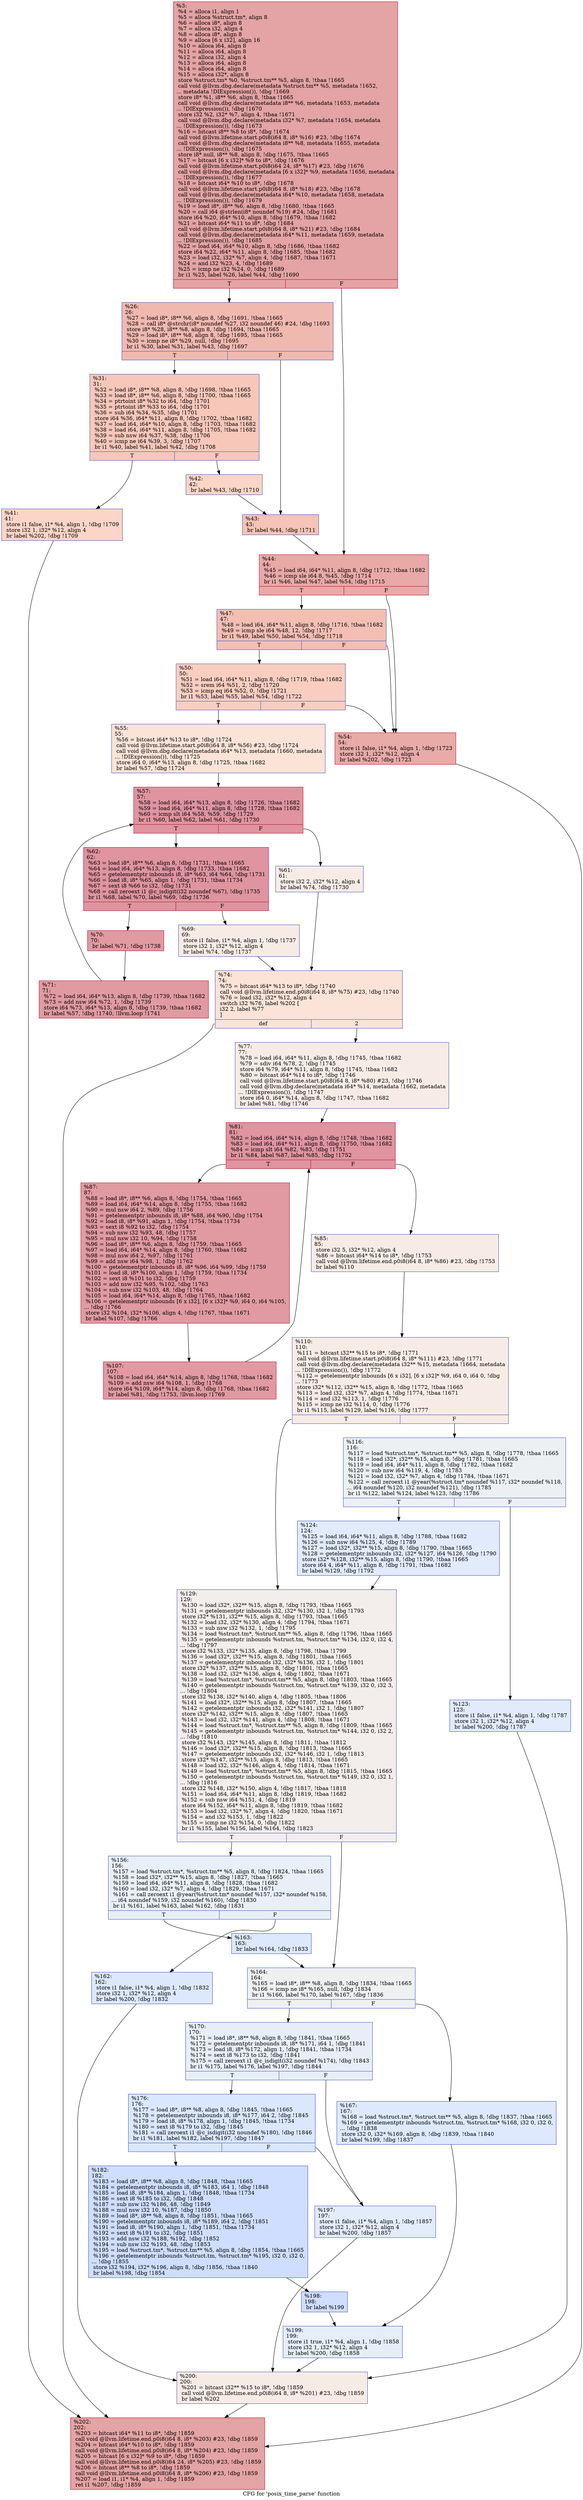 digraph "CFG for 'posix_time_parse' function" {
	label="CFG for 'posix_time_parse' function";

	Node0x178f350 [shape=record,color="#b70d28ff", style=filled, fillcolor="#c32e3170",label="{%3:\l  %4 = alloca i1, align 1\l  %5 = alloca %struct.tm*, align 8\l  %6 = alloca i8*, align 8\l  %7 = alloca i32, align 4\l  %8 = alloca i8*, align 8\l  %9 = alloca [6 x i32], align 16\l  %10 = alloca i64, align 8\l  %11 = alloca i64, align 8\l  %12 = alloca i32, align 4\l  %13 = alloca i64, align 8\l  %14 = alloca i64, align 8\l  %15 = alloca i32*, align 8\l  store %struct.tm* %0, %struct.tm** %5, align 8, !tbaa !1665\l  call void @llvm.dbg.declare(metadata %struct.tm** %5, metadata !1652,\l... metadata !DIExpression()), !dbg !1669\l  store i8* %1, i8** %6, align 8, !tbaa !1665\l  call void @llvm.dbg.declare(metadata i8** %6, metadata !1653, metadata\l... !DIExpression()), !dbg !1670\l  store i32 %2, i32* %7, align 4, !tbaa !1671\l  call void @llvm.dbg.declare(metadata i32* %7, metadata !1654, metadata\l... !DIExpression()), !dbg !1673\l  %16 = bitcast i8** %8 to i8*, !dbg !1674\l  call void @llvm.lifetime.start.p0i8(i64 8, i8* %16) #23, !dbg !1674\l  call void @llvm.dbg.declare(metadata i8** %8, metadata !1655, metadata\l... !DIExpression()), !dbg !1675\l  store i8* null, i8** %8, align 8, !dbg !1675, !tbaa !1665\l  %17 = bitcast [6 x i32]* %9 to i8*, !dbg !1676\l  call void @llvm.lifetime.start.p0i8(i64 24, i8* %17) #23, !dbg !1676\l  call void @llvm.dbg.declare(metadata [6 x i32]* %9, metadata !1656, metadata\l... !DIExpression()), !dbg !1677\l  %18 = bitcast i64* %10 to i8*, !dbg !1678\l  call void @llvm.lifetime.start.p0i8(i64 8, i8* %18) #23, !dbg !1678\l  call void @llvm.dbg.declare(metadata i64* %10, metadata !1658, metadata\l... !DIExpression()), !dbg !1679\l  %19 = load i8*, i8** %6, align 8, !dbg !1680, !tbaa !1665\l  %20 = call i64 @strlen(i8* noundef %19) #24, !dbg !1681\l  store i64 %20, i64* %10, align 8, !dbg !1679, !tbaa !1682\l  %21 = bitcast i64* %11 to i8*, !dbg !1684\l  call void @llvm.lifetime.start.p0i8(i64 8, i8* %21) #23, !dbg !1684\l  call void @llvm.dbg.declare(metadata i64* %11, metadata !1659, metadata\l... !DIExpression()), !dbg !1685\l  %22 = load i64, i64* %10, align 8, !dbg !1686, !tbaa !1682\l  store i64 %22, i64* %11, align 8, !dbg !1685, !tbaa !1682\l  %23 = load i32, i32* %7, align 4, !dbg !1687, !tbaa !1671\l  %24 = and i32 %23, 4, !dbg !1689\l  %25 = icmp ne i32 %24, 0, !dbg !1689\l  br i1 %25, label %26, label %44, !dbg !1690\l|{<s0>T|<s1>F}}"];
	Node0x178f350:s0 -> Node0x178f530;
	Node0x178f350:s1 -> Node0x178f6c0;
	Node0x178f530 [shape=record,color="#3d50c3ff", style=filled, fillcolor="#de614d70",label="{%26:\l26:                                               \l  %27 = load i8*, i8** %6, align 8, !dbg !1691, !tbaa !1665\l  %28 = call i8* @strchr(i8* noundef %27, i32 noundef 46) #24, !dbg !1693\l  store i8* %28, i8** %8, align 8, !dbg !1694, !tbaa !1665\l  %29 = load i8*, i8** %8, align 8, !dbg !1695, !tbaa !1665\l  %30 = icmp ne i8* %29, null, !dbg !1695\l  br i1 %30, label %31, label %43, !dbg !1697\l|{<s0>T|<s1>F}}"];
	Node0x178f530:s0 -> Node0x178f580;
	Node0x178f530:s1 -> Node0x178f670;
	Node0x178f580 [shape=record,color="#3d50c3ff", style=filled, fillcolor="#ec7f6370",label="{%31:\l31:                                               \l  %32 = load i8*, i8** %8, align 8, !dbg !1698, !tbaa !1665\l  %33 = load i8*, i8** %6, align 8, !dbg !1700, !tbaa !1665\l  %34 = ptrtoint i8* %32 to i64, !dbg !1701\l  %35 = ptrtoint i8* %33 to i64, !dbg !1701\l  %36 = sub i64 %34, %35, !dbg !1701\l  store i64 %36, i64* %11, align 8, !dbg !1702, !tbaa !1682\l  %37 = load i64, i64* %10, align 8, !dbg !1703, !tbaa !1682\l  %38 = load i64, i64* %11, align 8, !dbg !1705, !tbaa !1682\l  %39 = sub nsw i64 %37, %38, !dbg !1706\l  %40 = icmp ne i64 %39, 3, !dbg !1707\l  br i1 %40, label %41, label %42, !dbg !1708\l|{<s0>T|<s1>F}}"];
	Node0x178f580:s0 -> Node0x178f5d0;
	Node0x178f580:s1 -> Node0x178f620;
	Node0x178f5d0 [shape=record,color="#3d50c3ff", style=filled, fillcolor="#f5a08170",label="{%41:\l41:                                               \l  store i1 false, i1* %4, align 1, !dbg !1709\l  store i32 1, i32* %12, align 4\l  br label %202, !dbg !1709\l}"];
	Node0x178f5d0 -> Node0x1790160;
	Node0x178f620 [shape=record,color="#3d50c3ff", style=filled, fillcolor="#f5a08170",label="{%42:\l42:                                               \l  br label %43, !dbg !1710\l}"];
	Node0x178f620 -> Node0x178f670;
	Node0x178f670 [shape=record,color="#3d50c3ff", style=filled, fillcolor="#e8765c70",label="{%43:\l43:                                               \l  br label %44, !dbg !1711\l}"];
	Node0x178f670 -> Node0x178f6c0;
	Node0x178f6c0 [shape=record,color="#b70d28ff", style=filled, fillcolor="#ca3b3770",label="{%44:\l44:                                               \l  %45 = load i64, i64* %11, align 8, !dbg !1712, !tbaa !1682\l  %46 = icmp sle i64 8, %45, !dbg !1714\l  br i1 %46, label %47, label %54, !dbg !1715\l|{<s0>T|<s1>F}}"];
	Node0x178f6c0:s0 -> Node0x178f710;
	Node0x178f6c0:s1 -> Node0x178f7b0;
	Node0x178f710 [shape=record,color="#3d50c3ff", style=filled, fillcolor="#e36c5570",label="{%47:\l47:                                               \l  %48 = load i64, i64* %11, align 8, !dbg !1716, !tbaa !1682\l  %49 = icmp sle i64 %48, 12, !dbg !1717\l  br i1 %49, label %50, label %54, !dbg !1718\l|{<s0>T|<s1>F}}"];
	Node0x178f710:s0 -> Node0x178f760;
	Node0x178f710:s1 -> Node0x178f7b0;
	Node0x178f760 [shape=record,color="#3d50c3ff", style=filled, fillcolor="#f2907270",label="{%50:\l50:                                               \l  %51 = load i64, i64* %11, align 8, !dbg !1719, !tbaa !1682\l  %52 = srem i64 %51, 2, !dbg !1720\l  %53 = icmp eq i64 %52, 0, !dbg !1721\l  br i1 %53, label %55, label %54, !dbg !1722\l|{<s0>T|<s1>F}}"];
	Node0x178f760:s0 -> Node0x178f800;
	Node0x178f760:s1 -> Node0x178f7b0;
	Node0x178f7b0 [shape=record,color="#b70d28ff", style=filled, fillcolor="#cc403a70",label="{%54:\l54:                                               \l  store i1 false, i1* %4, align 1, !dbg !1723\l  store i32 1, i32* %12, align 4\l  br label %202, !dbg !1723\l}"];
	Node0x178f7b0 -> Node0x1790160;
	Node0x178f800 [shape=record,color="#3d50c3ff", style=filled, fillcolor="#f6bfa670",label="{%55:\l55:                                               \l  %56 = bitcast i64* %13 to i8*, !dbg !1724\l  call void @llvm.lifetime.start.p0i8(i64 8, i8* %56) #23, !dbg !1724\l  call void @llvm.dbg.declare(metadata i64* %13, metadata !1660, metadata\l... !DIExpression()), !dbg !1725\l  store i64 0, i64* %13, align 8, !dbg !1725, !tbaa !1682\l  br label %57, !dbg !1724\l}"];
	Node0x178f800 -> Node0x178f850;
	Node0x178f850 [shape=record,color="#b70d28ff", style=filled, fillcolor="#b70d2870",label="{%57:\l57:                                               \l  %58 = load i64, i64* %13, align 8, !dbg !1726, !tbaa !1682\l  %59 = load i64, i64* %11, align 8, !dbg !1728, !tbaa !1682\l  %60 = icmp slt i64 %58, %59, !dbg !1729\l  br i1 %60, label %62, label %61, !dbg !1730\l|{<s0>T|<s1>F}}"];
	Node0x178f850:s0 -> Node0x178f8f0;
	Node0x178f850:s1 -> Node0x178f8a0;
	Node0x178f8a0 [shape=record,color="#3d50c3ff", style=filled, fillcolor="#ecd3c570",label="{%61:\l61:                                               \l  store i32 2, i32* %12, align 4\l  br label %74, !dbg !1730\l}"];
	Node0x178f8a0 -> Node0x178fa30;
	Node0x178f8f0 [shape=record,color="#b70d28ff", style=filled, fillcolor="#b70d2870",label="{%62:\l62:                                               \l  %63 = load i8*, i8** %6, align 8, !dbg !1731, !tbaa !1665\l  %64 = load i64, i64* %13, align 8, !dbg !1733, !tbaa !1682\l  %65 = getelementptr inbounds i8, i8* %63, i64 %64, !dbg !1731\l  %66 = load i8, i8* %65, align 1, !dbg !1731, !tbaa !1734\l  %67 = sext i8 %66 to i32, !dbg !1731\l  %68 = call zeroext i1 @c_isdigit(i32 noundef %67), !dbg !1735\l  br i1 %68, label %70, label %69, !dbg !1736\l|{<s0>T|<s1>F}}"];
	Node0x178f8f0:s0 -> Node0x178f990;
	Node0x178f8f0:s1 -> Node0x178f940;
	Node0x178f940 [shape=record,color="#3d50c3ff", style=filled, fillcolor="#ecd3c570",label="{%69:\l69:                                               \l  store i1 false, i1* %4, align 1, !dbg !1737\l  store i32 1, i32* %12, align 4\l  br label %74, !dbg !1737\l}"];
	Node0x178f940 -> Node0x178fa30;
	Node0x178f990 [shape=record,color="#b70d28ff", style=filled, fillcolor="#bb1b2c70",label="{%70:\l70:                                               \l  br label %71, !dbg !1738\l}"];
	Node0x178f990 -> Node0x178f9e0;
	Node0x178f9e0 [shape=record,color="#b70d28ff", style=filled, fillcolor="#bb1b2c70",label="{%71:\l71:                                               \l  %72 = load i64, i64* %13, align 8, !dbg !1739, !tbaa !1682\l  %73 = add nsw i64 %72, 1, !dbg !1739\l  store i64 %73, i64* %13, align 8, !dbg !1739, !tbaa !1682\l  br label %57, !dbg !1740, !llvm.loop !1741\l}"];
	Node0x178f9e0 -> Node0x178f850;
	Node0x178fa30 [shape=record,color="#3d50c3ff", style=filled, fillcolor="#f6bfa670",label="{%74:\l74:                                               \l  %75 = bitcast i64* %13 to i8*, !dbg !1740\l  call void @llvm.lifetime.end.p0i8(i64 8, i8* %75) #23, !dbg !1740\l  %76 = load i32, i32* %12, align 4\l  switch i32 %76, label %202 [\l    i32 2, label %77\l  ]\l|{<s0>def|<s1>2}}"];
	Node0x178fa30:s0 -> Node0x1790160;
	Node0x178fa30:s1 -> Node0x178fa80;
	Node0x178fa80 [shape=record,color="#3d50c3ff", style=filled, fillcolor="#ecd3c570",label="{%77:\l77:                                               \l  %78 = load i64, i64* %11, align 8, !dbg !1745, !tbaa !1682\l  %79 = sdiv i64 %78, 2, !dbg !1745\l  store i64 %79, i64* %11, align 8, !dbg !1745, !tbaa !1682\l  %80 = bitcast i64* %14 to i8*, !dbg !1746\l  call void @llvm.lifetime.start.p0i8(i64 8, i8* %80) #23, !dbg !1746\l  call void @llvm.dbg.declare(metadata i64* %14, metadata !1662, metadata\l... !DIExpression()), !dbg !1747\l  store i64 0, i64* %14, align 8, !dbg !1747, !tbaa !1682\l  br label %81, !dbg !1746\l}"];
	Node0x178fa80 -> Node0x178fad0;
	Node0x178fad0 [shape=record,color="#b70d28ff", style=filled, fillcolor="#b70d2870",label="{%81:\l81:                                               \l  %82 = load i64, i64* %14, align 8, !dbg !1748, !tbaa !1682\l  %83 = load i64, i64* %11, align 8, !dbg !1750, !tbaa !1682\l  %84 = icmp slt i64 %82, %83, !dbg !1751\l  br i1 %84, label %87, label %85, !dbg !1752\l|{<s0>T|<s1>F}}"];
	Node0x178fad0:s0 -> Node0x178fb70;
	Node0x178fad0:s1 -> Node0x178fb20;
	Node0x178fb20 [shape=record,color="#3d50c3ff", style=filled, fillcolor="#ecd3c570",label="{%85:\l85:                                               \l  store i32 5, i32* %12, align 4\l  %86 = bitcast i64* %14 to i8*, !dbg !1753\l  call void @llvm.lifetime.end.p0i8(i64 8, i8* %86) #23, !dbg !1753\l  br label %110\l}"];
	Node0x178fb20 -> Node0x178fc10;
	Node0x178fb70 [shape=record,color="#b70d28ff", style=filled, fillcolor="#bb1b2c70",label="{%87:\l87:                                               \l  %88 = load i8*, i8** %6, align 8, !dbg !1754, !tbaa !1665\l  %89 = load i64, i64* %14, align 8, !dbg !1755, !tbaa !1682\l  %90 = mul nsw i64 2, %89, !dbg !1756\l  %91 = getelementptr inbounds i8, i8* %88, i64 %90, !dbg !1754\l  %92 = load i8, i8* %91, align 1, !dbg !1754, !tbaa !1734\l  %93 = sext i8 %92 to i32, !dbg !1754\l  %94 = sub nsw i32 %93, 48, !dbg !1757\l  %95 = mul nsw i32 10, %94, !dbg !1758\l  %96 = load i8*, i8** %6, align 8, !dbg !1759, !tbaa !1665\l  %97 = load i64, i64* %14, align 8, !dbg !1760, !tbaa !1682\l  %98 = mul nsw i64 2, %97, !dbg !1761\l  %99 = add nsw i64 %98, 1, !dbg !1762\l  %100 = getelementptr inbounds i8, i8* %96, i64 %99, !dbg !1759\l  %101 = load i8, i8* %100, align 1, !dbg !1759, !tbaa !1734\l  %102 = sext i8 %101 to i32, !dbg !1759\l  %103 = add nsw i32 %95, %102, !dbg !1763\l  %104 = sub nsw i32 %103, 48, !dbg !1764\l  %105 = load i64, i64* %14, align 8, !dbg !1765, !tbaa !1682\l  %106 = getelementptr inbounds [6 x i32], [6 x i32]* %9, i64 0, i64 %105,\l... !dbg !1766\l  store i32 %104, i32* %106, align 4, !dbg !1767, !tbaa !1671\l  br label %107, !dbg !1766\l}"];
	Node0x178fb70 -> Node0x178fbc0;
	Node0x178fbc0 [shape=record,color="#b70d28ff", style=filled, fillcolor="#bb1b2c70",label="{%107:\l107:                                              \l  %108 = load i64, i64* %14, align 8, !dbg !1768, !tbaa !1682\l  %109 = add nsw i64 %108, 1, !dbg !1768\l  store i64 %109, i64* %14, align 8, !dbg !1768, !tbaa !1682\l  br label %81, !dbg !1753, !llvm.loop !1769\l}"];
	Node0x178fbc0 -> Node0x178fad0;
	Node0x178fc10 [shape=record,color="#3d50c3ff", style=filled, fillcolor="#ecd3c570",label="{%110:\l110:                                              \l  %111 = bitcast i32** %15 to i8*, !dbg !1771\l  call void @llvm.lifetime.start.p0i8(i64 8, i8* %111) #23, !dbg !1771\l  call void @llvm.dbg.declare(metadata i32** %15, metadata !1664, metadata\l... !DIExpression()), !dbg !1772\l  %112 = getelementptr inbounds [6 x i32], [6 x i32]* %9, i64 0, i64 0, !dbg\l... !1773\l  store i32* %112, i32** %15, align 8, !dbg !1772, !tbaa !1665\l  %113 = load i32, i32* %7, align 4, !dbg !1774, !tbaa !1671\l  %114 = and i32 %113, 1, !dbg !1776\l  %115 = icmp ne i32 %114, 0, !dbg !1776\l  br i1 %115, label %129, label %116, !dbg !1777\l|{<s0>T|<s1>F}}"];
	Node0x178fc10:s0 -> Node0x178fd50;
	Node0x178fc10:s1 -> Node0x178fc60;
	Node0x178fc60 [shape=record,color="#3d50c3ff", style=filled, fillcolor="#d6dce470",label="{%116:\l116:                                              \l  %117 = load %struct.tm*, %struct.tm** %5, align 8, !dbg !1778, !tbaa !1665\l  %118 = load i32*, i32** %15, align 8, !dbg !1781, !tbaa !1665\l  %119 = load i64, i64* %11, align 8, !dbg !1782, !tbaa !1682\l  %120 = sub nsw i64 %119, 4, !dbg !1783\l  %121 = load i32, i32* %7, align 4, !dbg !1784, !tbaa !1671\l  %122 = call zeroext i1 @year(%struct.tm* noundef %117, i32* noundef %118,\l... i64 noundef %120, i32 noundef %121), !dbg !1785\l  br i1 %122, label %124, label %123, !dbg !1786\l|{<s0>T|<s1>F}}"];
	Node0x178fc60:s0 -> Node0x178fd00;
	Node0x178fc60:s1 -> Node0x178fcb0;
	Node0x178fcb0 [shape=record,color="#3d50c3ff", style=filled, fillcolor="#bbd1f870",label="{%123:\l123:                                              \l  store i1 false, i1* %4, align 1, !dbg !1787\l  store i32 1, i32* %12, align 4\l  br label %200, !dbg !1787\l}"];
	Node0x178fcb0 -> Node0x1790110;
	Node0x178fd00 [shape=record,color="#3d50c3ff", style=filled, fillcolor="#bbd1f870",label="{%124:\l124:                                              \l  %125 = load i64, i64* %11, align 8, !dbg !1788, !tbaa !1682\l  %126 = sub nsw i64 %125, 4, !dbg !1789\l  %127 = load i32*, i32** %15, align 8, !dbg !1790, !tbaa !1665\l  %128 = getelementptr inbounds i32, i32* %127, i64 %126, !dbg !1790\l  store i32* %128, i32** %15, align 8, !dbg !1790, !tbaa !1665\l  store i64 4, i64* %11, align 8, !dbg !1791, !tbaa !1682\l  br label %129, !dbg !1792\l}"];
	Node0x178fd00 -> Node0x178fd50;
	Node0x178fd50 [shape=record,color="#3d50c3ff", style=filled, fillcolor="#e3d9d370",label="{%129:\l129:                                              \l  %130 = load i32*, i32** %15, align 8, !dbg !1793, !tbaa !1665\l  %131 = getelementptr inbounds i32, i32* %130, i32 1, !dbg !1793\l  store i32* %131, i32** %15, align 8, !dbg !1793, !tbaa !1665\l  %132 = load i32, i32* %130, align 4, !dbg !1794, !tbaa !1671\l  %133 = sub nsw i32 %132, 1, !dbg !1795\l  %134 = load %struct.tm*, %struct.tm** %5, align 8, !dbg !1796, !tbaa !1665\l  %135 = getelementptr inbounds %struct.tm, %struct.tm* %134, i32 0, i32 4,\l... !dbg !1797\l  store i32 %133, i32* %135, align 8, !dbg !1798, !tbaa !1799\l  %136 = load i32*, i32** %15, align 8, !dbg !1801, !tbaa !1665\l  %137 = getelementptr inbounds i32, i32* %136, i32 1, !dbg !1801\l  store i32* %137, i32** %15, align 8, !dbg !1801, !tbaa !1665\l  %138 = load i32, i32* %136, align 4, !dbg !1802, !tbaa !1671\l  %139 = load %struct.tm*, %struct.tm** %5, align 8, !dbg !1803, !tbaa !1665\l  %140 = getelementptr inbounds %struct.tm, %struct.tm* %139, i32 0, i32 3,\l... !dbg !1804\l  store i32 %138, i32* %140, align 4, !dbg !1805, !tbaa !1806\l  %141 = load i32*, i32** %15, align 8, !dbg !1807, !tbaa !1665\l  %142 = getelementptr inbounds i32, i32* %141, i32 1, !dbg !1807\l  store i32* %142, i32** %15, align 8, !dbg !1807, !tbaa !1665\l  %143 = load i32, i32* %141, align 4, !dbg !1808, !tbaa !1671\l  %144 = load %struct.tm*, %struct.tm** %5, align 8, !dbg !1809, !tbaa !1665\l  %145 = getelementptr inbounds %struct.tm, %struct.tm* %144, i32 0, i32 2,\l... !dbg !1810\l  store i32 %143, i32* %145, align 8, !dbg !1811, !tbaa !1812\l  %146 = load i32*, i32** %15, align 8, !dbg !1813, !tbaa !1665\l  %147 = getelementptr inbounds i32, i32* %146, i32 1, !dbg !1813\l  store i32* %147, i32** %15, align 8, !dbg !1813, !tbaa !1665\l  %148 = load i32, i32* %146, align 4, !dbg !1814, !tbaa !1671\l  %149 = load %struct.tm*, %struct.tm** %5, align 8, !dbg !1815, !tbaa !1665\l  %150 = getelementptr inbounds %struct.tm, %struct.tm* %149, i32 0, i32 1,\l... !dbg !1816\l  store i32 %148, i32* %150, align 4, !dbg !1817, !tbaa !1818\l  %151 = load i64, i64* %11, align 8, !dbg !1819, !tbaa !1682\l  %152 = sub nsw i64 %151, 4, !dbg !1819\l  store i64 %152, i64* %11, align 8, !dbg !1819, !tbaa !1682\l  %153 = load i32, i32* %7, align 4, !dbg !1820, !tbaa !1671\l  %154 = and i32 %153, 1, !dbg !1822\l  %155 = icmp ne i32 %154, 0, !dbg !1822\l  br i1 %155, label %156, label %164, !dbg !1823\l|{<s0>T|<s1>F}}"];
	Node0x178fd50:s0 -> Node0x178fda0;
	Node0x178fd50:s1 -> Node0x178fe90;
	Node0x178fda0 [shape=record,color="#3d50c3ff", style=filled, fillcolor="#cedaeb70",label="{%156:\l156:                                              \l  %157 = load %struct.tm*, %struct.tm** %5, align 8, !dbg !1824, !tbaa !1665\l  %158 = load i32*, i32** %15, align 8, !dbg !1827, !tbaa !1665\l  %159 = load i64, i64* %11, align 8, !dbg !1828, !tbaa !1682\l  %160 = load i32, i32* %7, align 4, !dbg !1829, !tbaa !1671\l  %161 = call zeroext i1 @year(%struct.tm* noundef %157, i32* noundef %158,\l... i64 noundef %159, i32 noundef %160), !dbg !1830\l  br i1 %161, label %163, label %162, !dbg !1831\l|{<s0>T|<s1>F}}"];
	Node0x178fda0:s0 -> Node0x178fe40;
	Node0x178fda0:s1 -> Node0x178fdf0;
	Node0x178fdf0 [shape=record,color="#3d50c3ff", style=filled, fillcolor="#b2ccfb70",label="{%162:\l162:                                              \l  store i1 false, i1* %4, align 1, !dbg !1832\l  store i32 1, i32* %12, align 4\l  br label %200, !dbg !1832\l}"];
	Node0x178fdf0 -> Node0x1790110;
	Node0x178fe40 [shape=record,color="#3d50c3ff", style=filled, fillcolor="#b2ccfb70",label="{%163:\l163:                                              \l  br label %164, !dbg !1833\l}"];
	Node0x178fe40 -> Node0x178fe90;
	Node0x178fe90 [shape=record,color="#3d50c3ff", style=filled, fillcolor="#dbdcde70",label="{%164:\l164:                                              \l  %165 = load i8*, i8** %8, align 8, !dbg !1834, !tbaa !1665\l  %166 = icmp ne i8* %165, null, !dbg !1834\l  br i1 %166, label %170, label %167, !dbg !1836\l|{<s0>T|<s1>F}}"];
	Node0x178fe90:s0 -> Node0x178ff30;
	Node0x178fe90:s1 -> Node0x178fee0;
	Node0x178fee0 [shape=record,color="#3d50c3ff", style=filled, fillcolor="#b5cdfa70",label="{%167:\l167:                                              \l  %168 = load %struct.tm*, %struct.tm** %5, align 8, !dbg !1837, !tbaa !1665\l  %169 = getelementptr inbounds %struct.tm, %struct.tm* %168, i32 0, i32 0,\l... !dbg !1838\l  store i32 0, i32* %169, align 8, !dbg !1839, !tbaa !1840\l  br label %199, !dbg !1837\l}"];
	Node0x178fee0 -> Node0x17900c0;
	Node0x178ff30 [shape=record,color="#3d50c3ff", style=filled, fillcolor="#cbd8ee70",label="{%170:\l170:                                              \l  %171 = load i8*, i8** %8, align 8, !dbg !1841, !tbaa !1665\l  %172 = getelementptr inbounds i8, i8* %171, i64 1, !dbg !1841\l  %173 = load i8, i8* %172, align 1, !dbg !1841, !tbaa !1734\l  %174 = sext i8 %173 to i32, !dbg !1841\l  %175 = call zeroext i1 @c_isdigit(i32 noundef %174), !dbg !1843\l  br i1 %175, label %176, label %197, !dbg !1844\l|{<s0>T|<s1>F}}"];
	Node0x178ff30:s0 -> Node0x178ff80;
	Node0x178ff30:s1 -> Node0x1790020;
	Node0x178ff80 [shape=record,color="#3d50c3ff", style=filled, fillcolor="#aec9fc70",label="{%176:\l176:                                              \l  %177 = load i8*, i8** %8, align 8, !dbg !1845, !tbaa !1665\l  %178 = getelementptr inbounds i8, i8* %177, i64 2, !dbg !1845\l  %179 = load i8, i8* %178, align 1, !dbg !1845, !tbaa !1734\l  %180 = sext i8 %179 to i32, !dbg !1845\l  %181 = call zeroext i1 @c_isdigit(i32 noundef %180), !dbg !1846\l  br i1 %181, label %182, label %197, !dbg !1847\l|{<s0>T|<s1>F}}"];
	Node0x178ff80:s0 -> Node0x178ffd0;
	Node0x178ff80:s1 -> Node0x1790020;
	Node0x178ffd0 [shape=record,color="#3d50c3ff", style=filled, fillcolor="#93b5fe70",label="{%182:\l182:                                              \l  %183 = load i8*, i8** %8, align 8, !dbg !1848, !tbaa !1665\l  %184 = getelementptr inbounds i8, i8* %183, i64 1, !dbg !1848\l  %185 = load i8, i8* %184, align 1, !dbg !1848, !tbaa !1734\l  %186 = sext i8 %185 to i32, !dbg !1848\l  %187 = sub nsw i32 %186, 48, !dbg !1849\l  %188 = mul nsw i32 10, %187, !dbg !1850\l  %189 = load i8*, i8** %8, align 8, !dbg !1851, !tbaa !1665\l  %190 = getelementptr inbounds i8, i8* %189, i64 2, !dbg !1851\l  %191 = load i8, i8* %190, align 1, !dbg !1851, !tbaa !1734\l  %192 = sext i8 %191 to i32, !dbg !1851\l  %193 = add nsw i32 %188, %192, !dbg !1852\l  %194 = sub nsw i32 %193, 48, !dbg !1853\l  %195 = load %struct.tm*, %struct.tm** %5, align 8, !dbg !1854, !tbaa !1665\l  %196 = getelementptr inbounds %struct.tm, %struct.tm* %195, i32 0, i32 0,\l... !dbg !1855\l  store i32 %194, i32* %196, align 8, !dbg !1856, !tbaa !1840\l  br label %198, !dbg !1854\l}"];
	Node0x178ffd0 -> Node0x1790070;
	Node0x1790020 [shape=record,color="#3d50c3ff", style=filled, fillcolor="#bfd3f670",label="{%197:\l197:                                              \l  store i1 false, i1* %4, align 1, !dbg !1857\l  store i32 1, i32* %12, align 4\l  br label %200, !dbg !1857\l}"];
	Node0x1790020 -> Node0x1790110;
	Node0x1790070 [shape=record,color="#3d50c3ff", style=filled, fillcolor="#93b5fe70",label="{%198:\l198:                                              \l  br label %199\l}"];
	Node0x1790070 -> Node0x17900c0;
	Node0x17900c0 [shape=record,color="#3d50c3ff", style=filled, fillcolor="#c5d6f270",label="{%199:\l199:                                              \l  store i1 true, i1* %4, align 1, !dbg !1858\l  store i32 1, i32* %12, align 4\l  br label %200, !dbg !1858\l}"];
	Node0x17900c0 -> Node0x1790110;
	Node0x1790110 [shape=record,color="#3d50c3ff", style=filled, fillcolor="#ecd3c570",label="{%200:\l200:                                              \l  %201 = bitcast i32** %15 to i8*, !dbg !1859\l  call void @llvm.lifetime.end.p0i8(i64 8, i8* %201) #23, !dbg !1859\l  br label %202\l}"];
	Node0x1790110 -> Node0x1790160;
	Node0x1790160 [shape=record,color="#b70d28ff", style=filled, fillcolor="#c32e3170",label="{%202:\l202:                                              \l  %203 = bitcast i64* %11 to i8*, !dbg !1859\l  call void @llvm.lifetime.end.p0i8(i64 8, i8* %203) #23, !dbg !1859\l  %204 = bitcast i64* %10 to i8*, !dbg !1859\l  call void @llvm.lifetime.end.p0i8(i64 8, i8* %204) #23, !dbg !1859\l  %205 = bitcast [6 x i32]* %9 to i8*, !dbg !1859\l  call void @llvm.lifetime.end.p0i8(i64 24, i8* %205) #23, !dbg !1859\l  %206 = bitcast i8** %8 to i8*, !dbg !1859\l  call void @llvm.lifetime.end.p0i8(i64 8, i8* %206) #23, !dbg !1859\l  %207 = load i1, i1* %4, align 1, !dbg !1859\l  ret i1 %207, !dbg !1859\l}"];
}
